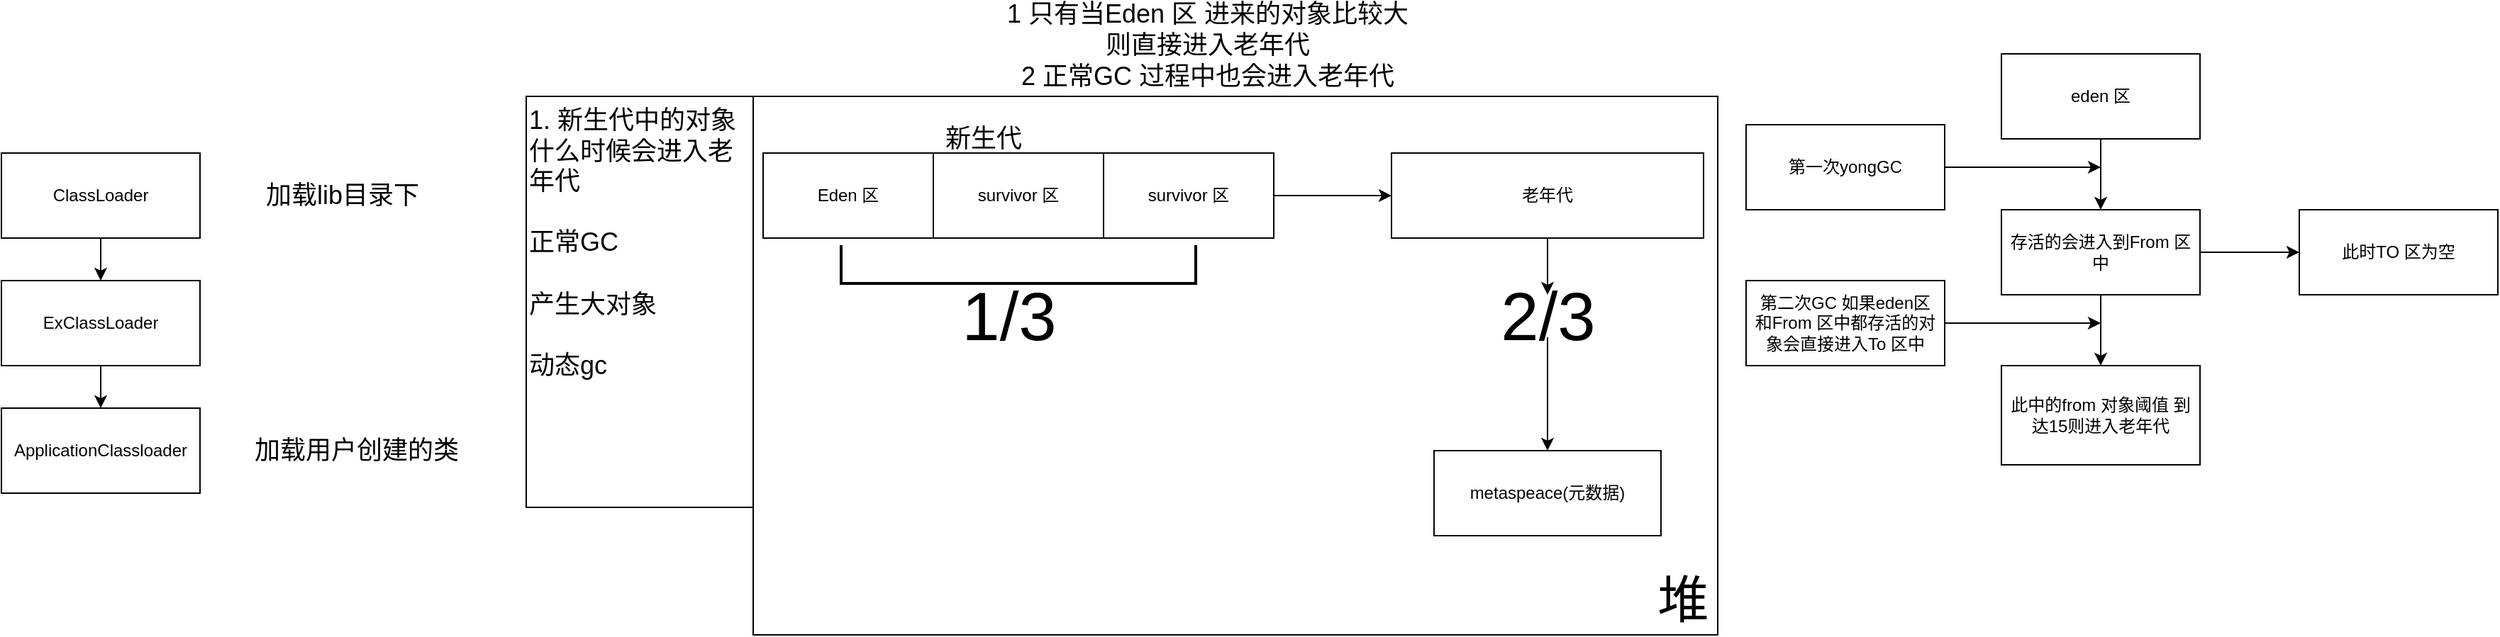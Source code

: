 <mxfile version="13.0.1" type="github">
  <diagram id="Zmf-0_7qtyzn1w2ZrcFC" name="第 1 页">
    <mxGraphModel dx="1422" dy="762" grid="1" gridSize="10" guides="1" tooltips="1" connect="1" arrows="1" fold="1" page="1" pageScale="1" pageWidth="827" pageHeight="1169" math="0" shadow="0">
      <root>
        <mxCell id="0" />
        <mxCell id="1" parent="0" />
        <mxCell id="dZBm2CB3RUhQM46AgE28-1" value="" style="rounded=0;whiteSpace=wrap;html=1;" parent="1" vertex="1">
          <mxGeometry x="820" y="70" width="680" height="380" as="geometry" />
        </mxCell>
        <mxCell id="dZBm2CB3RUhQM46AgE28-2" value="" style="edgeStyle=orthogonalEdgeStyle;rounded=0;orthogonalLoop=1;jettySize=auto;html=1;" parent="1" source="dZBm2CB3RUhQM46AgE28-3" target="dZBm2CB3RUhQM46AgE28-5" edge="1">
          <mxGeometry relative="1" as="geometry" />
        </mxCell>
        <mxCell id="dZBm2CB3RUhQM46AgE28-3" value="ClassLoader" style="rounded=0;whiteSpace=wrap;html=1;" parent="1" vertex="1">
          <mxGeometry x="290" y="110" width="140" height="60" as="geometry" />
        </mxCell>
        <mxCell id="dZBm2CB3RUhQM46AgE28-4" value="" style="edgeStyle=orthogonalEdgeStyle;rounded=0;orthogonalLoop=1;jettySize=auto;html=1;" parent="1" source="dZBm2CB3RUhQM46AgE28-5" target="dZBm2CB3RUhQM46AgE28-6" edge="1">
          <mxGeometry relative="1" as="geometry" />
        </mxCell>
        <mxCell id="dZBm2CB3RUhQM46AgE28-5" value="ExClassLoader" style="rounded=0;whiteSpace=wrap;html=1;" parent="1" vertex="1">
          <mxGeometry x="290" y="200" width="140" height="60" as="geometry" />
        </mxCell>
        <mxCell id="dZBm2CB3RUhQM46AgE28-6" value="ApplicationClassloader" style="rounded=0;whiteSpace=wrap;html=1;" parent="1" vertex="1">
          <mxGeometry x="290" y="290" width="140" height="60" as="geometry" />
        </mxCell>
        <mxCell id="dZBm2CB3RUhQM46AgE28-7" value="&lt;span style=&quot;font-size: 18px&quot;&gt;加载lib目录下&lt;/span&gt;" style="text;html=1;align=center;verticalAlign=middle;resizable=0;points=[];autosize=1;" parent="1" vertex="1">
          <mxGeometry x="470" y="130" width="120" height="20" as="geometry" />
        </mxCell>
        <mxCell id="dZBm2CB3RUhQM46AgE28-8" value="&lt;span style=&quot;font-size: 18px&quot;&gt;加载用户创建的类&lt;/span&gt;" style="text;html=1;align=center;verticalAlign=middle;resizable=0;points=[];autosize=1;" parent="1" vertex="1">
          <mxGeometry x="460" y="310" width="160" height="20" as="geometry" />
        </mxCell>
        <mxCell id="dZBm2CB3RUhQM46AgE28-9" value="Eden 区" style="rounded=0;whiteSpace=wrap;html=1;" parent="1" vertex="1">
          <mxGeometry x="827" y="110" width="120" height="60" as="geometry" />
        </mxCell>
        <mxCell id="dZBm2CB3RUhQM46AgE28-10" value="survivor 区" style="rounded=0;whiteSpace=wrap;html=1;" parent="1" vertex="1">
          <mxGeometry x="947" y="110" width="120" height="60" as="geometry" />
        </mxCell>
        <mxCell id="dZBm2CB3RUhQM46AgE28-11" value="" style="edgeStyle=orthogonalEdgeStyle;rounded=0;orthogonalLoop=1;jettySize=auto;html=1;" parent="1" source="dZBm2CB3RUhQM46AgE28-12" target="dZBm2CB3RUhQM46AgE28-14" edge="1">
          <mxGeometry relative="1" as="geometry" />
        </mxCell>
        <mxCell id="dZBm2CB3RUhQM46AgE28-12" value="survivor 区" style="rounded=0;whiteSpace=wrap;html=1;" parent="1" vertex="1">
          <mxGeometry x="1067" y="110" width="120" height="60" as="geometry" />
        </mxCell>
        <mxCell id="dZBm2CB3RUhQM46AgE28-13" value="" style="edgeStyle=orthogonalEdgeStyle;rounded=0;orthogonalLoop=1;jettySize=auto;html=1;" parent="1" source="dZBm2CB3RUhQM46AgE28-33" target="dZBm2CB3RUhQM46AgE28-15" edge="1">
          <mxGeometry relative="1" as="geometry" />
        </mxCell>
        <mxCell id="dZBm2CB3RUhQM46AgE28-14" value="老年代" style="rounded=0;whiteSpace=wrap;html=1;" parent="1" vertex="1">
          <mxGeometry x="1270" y="110" width="220" height="60" as="geometry" />
        </mxCell>
        <mxCell id="dZBm2CB3RUhQM46AgE28-15" value="metaspeace(元数据)" style="rounded=0;whiteSpace=wrap;html=1;" parent="1" vertex="1">
          <mxGeometry x="1300" y="320" width="160" height="60" as="geometry" />
        </mxCell>
        <mxCell id="dZBm2CB3RUhQM46AgE28-16" value="&lt;font style=&quot;font-size: 18px&quot;&gt;新生代&lt;/font&gt;" style="text;html=1;align=center;verticalAlign=middle;resizable=0;points=[];autosize=1;" parent="1" vertex="1">
          <mxGeometry x="947" y="90" width="70" height="20" as="geometry" />
        </mxCell>
        <mxCell id="dZBm2CB3RUhQM46AgE28-17" value="&lt;font style=&quot;font-size: 18px&quot;&gt;1 只有当Eden 区 进来的对象比较大&lt;br&gt;则直接进入老年代&lt;br&gt;2 正常GC 过程中也会进入老年代&lt;br&gt;&lt;br&gt;&lt;/font&gt;" style="text;html=1;align=center;verticalAlign=middle;resizable=0;points=[];autosize=1;" parent="1" vertex="1">
          <mxGeometry x="990" y="10" width="300" height="70" as="geometry" />
        </mxCell>
        <mxCell id="dZBm2CB3RUhQM46AgE28-18" value="&lt;font style=&quot;font-size: 18px&quot;&gt;1. 新生代中的对象什么时候会进入老年代&lt;br&gt;&lt;br&gt;正常GC&lt;br&gt;&lt;br&gt;产生大对象&lt;br&gt;&lt;br&gt;动态gc&lt;br&gt;&lt;/font&gt;" style="rounded=0;whiteSpace=wrap;html=1;align=left;verticalAlign=top;" parent="1" vertex="1">
          <mxGeometry x="660" y="70" width="160" height="290" as="geometry" />
        </mxCell>
        <mxCell id="dZBm2CB3RUhQM46AgE28-19" value="&lt;font style=&quot;font-size: 36px&quot;&gt;堆&lt;/font&gt;" style="text;html=1;align=center;verticalAlign=middle;resizable=0;points=[];autosize=1;" parent="1" vertex="1">
          <mxGeometry x="1450" y="410" width="50" height="30" as="geometry" />
        </mxCell>
        <mxCell id="dZBm2CB3RUhQM46AgE28-20" style="edgeStyle=orthogonalEdgeStyle;rounded=0;orthogonalLoop=1;jettySize=auto;html=1;" parent="1" source="dZBm2CB3RUhQM46AgE28-21" edge="1">
          <mxGeometry relative="1" as="geometry">
            <mxPoint x="1770" y="120" as="targetPoint" />
          </mxGeometry>
        </mxCell>
        <mxCell id="dZBm2CB3RUhQM46AgE28-21" value="第一次yongGC" style="rounded=0;whiteSpace=wrap;html=1;" parent="1" vertex="1">
          <mxGeometry x="1520" y="90" width="140" height="60" as="geometry" />
        </mxCell>
        <mxCell id="dZBm2CB3RUhQM46AgE28-22" value="" style="edgeStyle=orthogonalEdgeStyle;rounded=0;orthogonalLoop=1;jettySize=auto;html=1;" parent="1" source="dZBm2CB3RUhQM46AgE28-24" target="dZBm2CB3RUhQM46AgE28-25" edge="1">
          <mxGeometry relative="1" as="geometry" />
        </mxCell>
        <mxCell id="dZBm2CB3RUhQM46AgE28-23" style="edgeStyle=orthogonalEdgeStyle;rounded=0;orthogonalLoop=1;jettySize=auto;html=1;" parent="1" source="dZBm2CB3RUhQM46AgE28-24" edge="1">
          <mxGeometry relative="1" as="geometry">
            <mxPoint x="1770" y="260" as="targetPoint" />
          </mxGeometry>
        </mxCell>
        <mxCell id="dZBm2CB3RUhQM46AgE28-24" value="存活的会进入到From 区中" style="rounded=0;whiteSpace=wrap;html=1;" parent="1" vertex="1">
          <mxGeometry x="1700" y="150" width="140" height="60" as="geometry" />
        </mxCell>
        <mxCell id="dZBm2CB3RUhQM46AgE28-25" value="此时TO 区为空" style="rounded=0;whiteSpace=wrap;html=1;" parent="1" vertex="1">
          <mxGeometry x="1910" y="150" width="140" height="60" as="geometry" />
        </mxCell>
        <mxCell id="dZBm2CB3RUhQM46AgE28-26" style="edgeStyle=orthogonalEdgeStyle;rounded=0;orthogonalLoop=1;jettySize=auto;html=1;" parent="1" source="dZBm2CB3RUhQM46AgE28-27" target="dZBm2CB3RUhQM46AgE28-24" edge="1">
          <mxGeometry relative="1" as="geometry" />
        </mxCell>
        <mxCell id="dZBm2CB3RUhQM46AgE28-27" value="eden 区" style="rounded=0;whiteSpace=wrap;html=1;" parent="1" vertex="1">
          <mxGeometry x="1700" y="40" width="140" height="60" as="geometry" />
        </mxCell>
        <mxCell id="dZBm2CB3RUhQM46AgE28-28" style="edgeStyle=orthogonalEdgeStyle;rounded=0;orthogonalLoop=1;jettySize=auto;html=1;" parent="1" source="dZBm2CB3RUhQM46AgE28-29" edge="1">
          <mxGeometry relative="1" as="geometry">
            <mxPoint x="1770" y="230" as="targetPoint" />
          </mxGeometry>
        </mxCell>
        <mxCell id="dZBm2CB3RUhQM46AgE28-29" value="第二次GC 如果eden区&lt;br&gt;和From 区中都存活的对象会直接进入To 区中" style="rounded=0;whiteSpace=wrap;html=1;" parent="1" vertex="1">
          <mxGeometry x="1520" y="200" width="140" height="60" as="geometry" />
        </mxCell>
        <mxCell id="dZBm2CB3RUhQM46AgE28-30" value="此中的from 对象阈值 到达15则进入老年代" style="rounded=0;whiteSpace=wrap;html=1;" parent="1" vertex="1">
          <mxGeometry x="1700" y="260" width="140" height="70" as="geometry" />
        </mxCell>
        <mxCell id="dZBm2CB3RUhQM46AgE28-31" value="" style="strokeWidth=2;html=1;shape=mxgraph.flowchart.annotation_1;align=left;pointerEvents=1;rotation=-90;" parent="1" vertex="1">
          <mxGeometry x="993.5" y="63.5" width="27" height="250" as="geometry" />
        </mxCell>
        <mxCell id="dZBm2CB3RUhQM46AgE28-32" value="&lt;font style=&quot;font-size: 48px&quot;&gt;1/3&lt;/font&gt;" style="text;html=1;align=center;verticalAlign=middle;resizable=0;points=[];autosize=1;" parent="1" vertex="1">
          <mxGeometry x="960" y="210" width="80" height="30" as="geometry" />
        </mxCell>
        <mxCell id="dZBm2CB3RUhQM46AgE28-33" value="&lt;font style=&quot;font-size: 48px&quot;&gt;2/3&lt;/font&gt;" style="text;html=1;align=center;verticalAlign=middle;resizable=0;points=[];autosize=1;" parent="1" vertex="1">
          <mxGeometry x="1340" y="210" width="80" height="30" as="geometry" />
        </mxCell>
        <mxCell id="dZBm2CB3RUhQM46AgE28-34" value="" style="edgeStyle=orthogonalEdgeStyle;rounded=0;orthogonalLoop=1;jettySize=auto;html=1;" parent="1" source="dZBm2CB3RUhQM46AgE28-14" target="dZBm2CB3RUhQM46AgE28-33" edge="1">
          <mxGeometry relative="1" as="geometry">
            <mxPoint x="1380" y="170" as="sourcePoint" />
            <mxPoint x="1380" y="320" as="targetPoint" />
          </mxGeometry>
        </mxCell>
      </root>
    </mxGraphModel>
  </diagram>
</mxfile>
